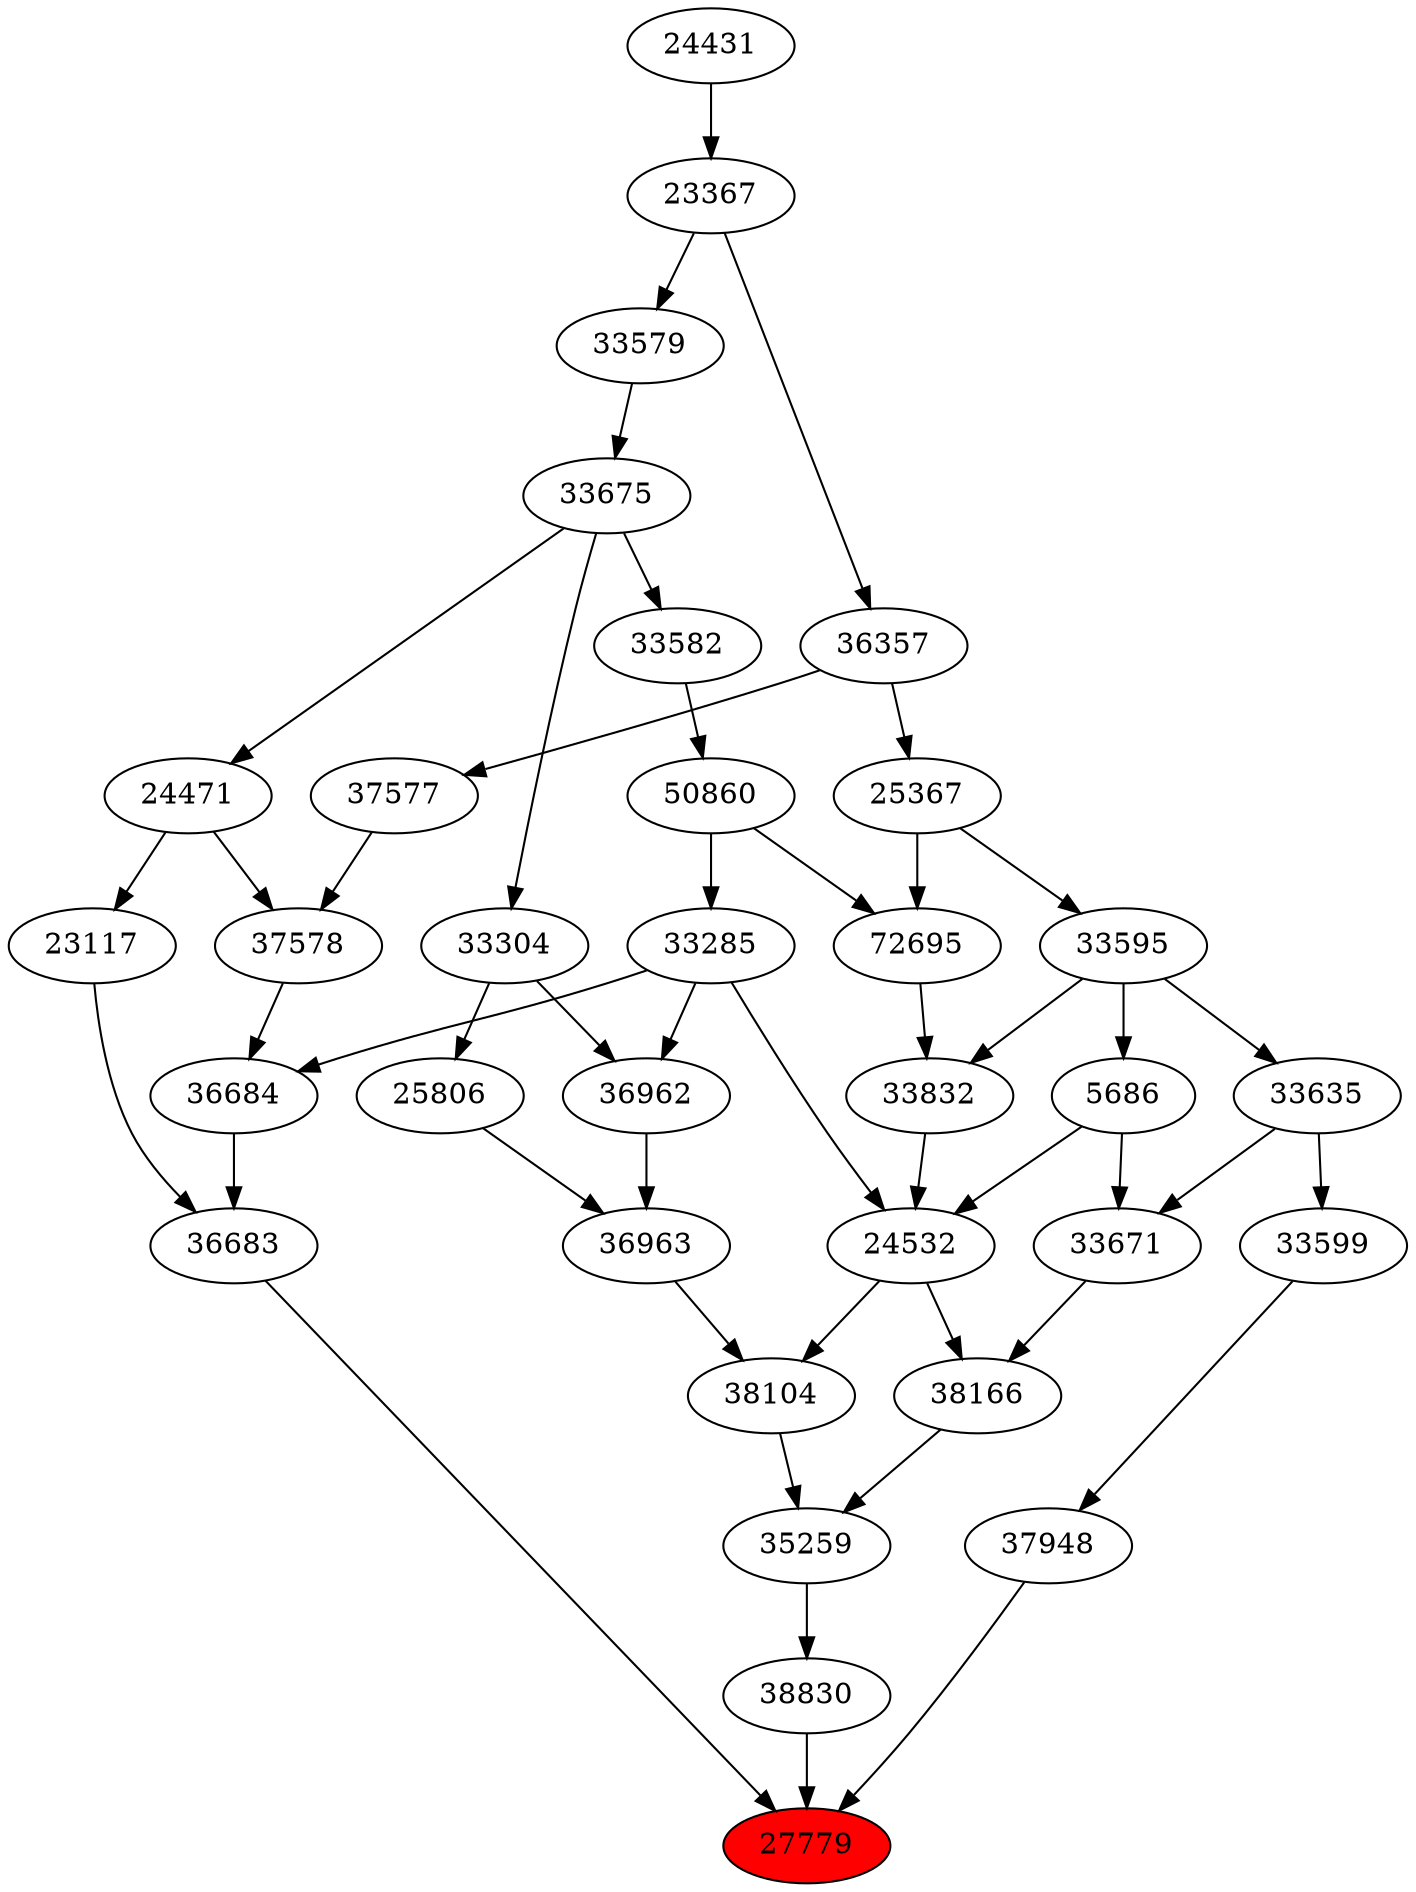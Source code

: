 strict digraph{ 
27779 [label="27779" fillcolor=red style=filled]
36683 -> 27779
38830 -> 27779
37948 -> 27779
36683 [label="36683"]
36684 -> 36683
23117 -> 36683
38830 [label="38830"]
35259 -> 38830
37948 [label="37948"]
33599 -> 37948
36684 [label="36684"]
33285 -> 36684
37578 -> 36684
23117 [label="23117"]
24471 -> 23117
35259 [label="35259"]
38104 -> 35259
38166 -> 35259
33599 [label="33599"]
33635 -> 33599
33285 [label="33285"]
50860 -> 33285
37578 [label="37578"]
24471 -> 37578
37577 -> 37578
24471 [label="24471"]
33675 -> 24471
38104 [label="38104"]
24532 -> 38104
36963 -> 38104
38166 [label="38166"]
24532 -> 38166
33671 -> 38166
33635 [label="33635"]
33595 -> 33635
50860 [label="50860"]
33582 -> 50860
37577 [label="37577"]
36357 -> 37577
33675 [label="33675"]
33579 -> 33675
24532 [label="24532"]
33285 -> 24532
5686 -> 24532
33832 -> 24532
36963 [label="36963"]
36962 -> 36963
25806 -> 36963
33671 [label="33671"]
5686 -> 33671
33635 -> 33671
33595 [label="33595"]
25367 -> 33595
33582 [label="33582"]
33675 -> 33582
36357 [label="36357"]
23367 -> 36357
33579 [label="33579"]
23367 -> 33579
5686 [label="5686"]
33595 -> 5686
33832 [label="33832"]
72695 -> 33832
33595 -> 33832
36962 [label="36962"]
33285 -> 36962
33304 -> 36962
25806 [label="25806"]
33304 -> 25806
25367 [label="25367"]
36357 -> 25367
23367 [label="23367"]
24431 -> 23367
72695 [label="72695"]
50860 -> 72695
25367 -> 72695
33304 [label="33304"]
33675 -> 33304
24431 [label="24431"]
}
